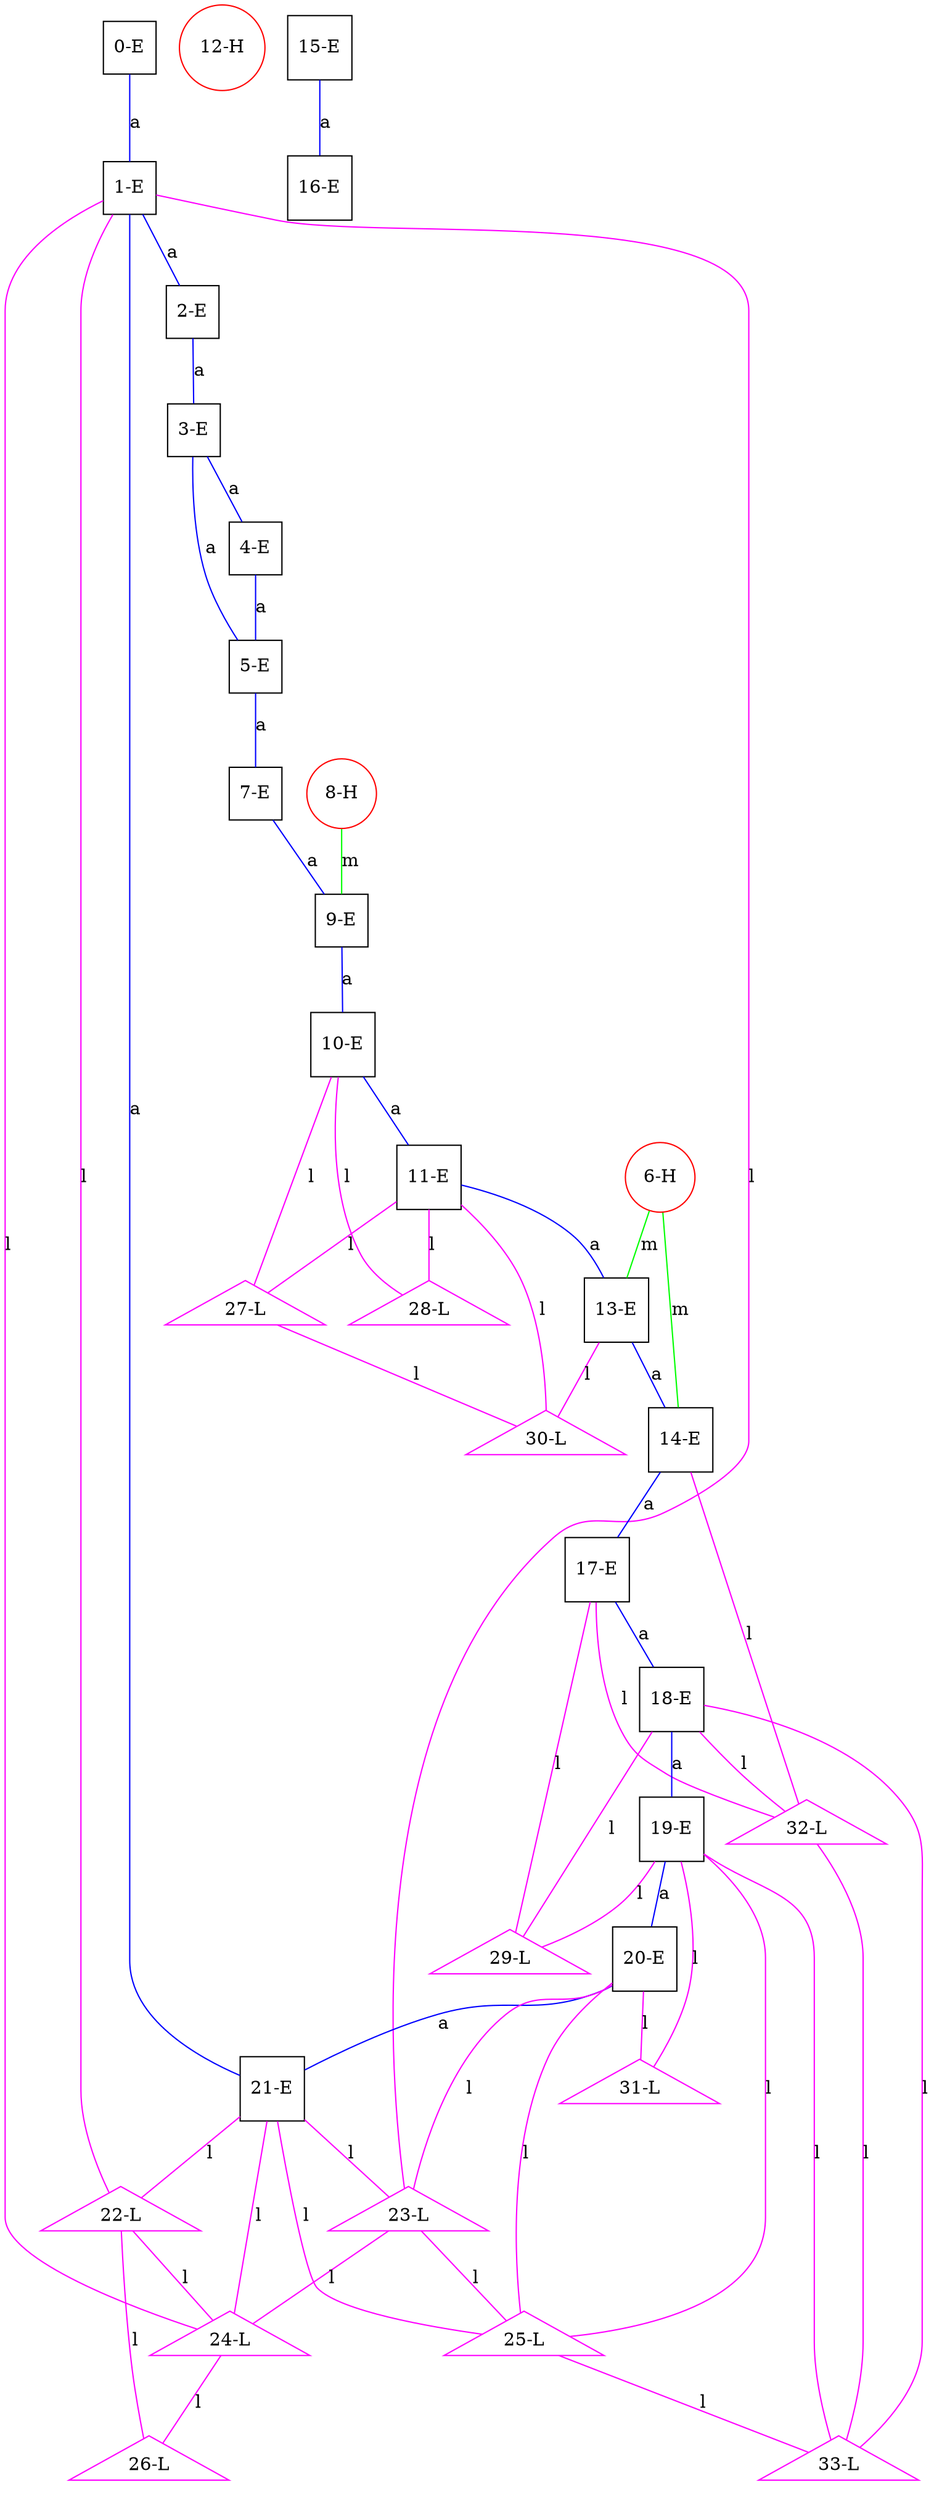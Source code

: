 graph ProteinGraph {
    0 [label="0-E" shape=square color=black];
    1 [label="1-E" shape=square color=black];
    2 [label="2-E" shape=square color=black];
    3 [label="3-E" shape=square color=black];
    4 [label="4-E" shape=square color=black];
    5 [label="5-E" shape=square color=black];
    6 [label="6-H" shape=circle color=red];
    7 [label="7-E" shape=square color=black];
    8 [label="8-H" shape=circle color=red];
    9 [label="9-E" shape=square color=black];
    10 [label="10-E" shape=square color=black];
    11 [label="11-E" shape=square color=black];
    12 [label="12-H" shape=circle color=red];
    13 [label="13-E" shape=square color=black];
    14 [label="14-E" shape=square color=black];
    15 [label="15-E" shape=square color=black];
    16 [label="16-E" shape=square color=black];
    17 [label="17-E" shape=square color=black];
    18 [label="18-E" shape=square color=black];
    19 [label="19-E" shape=square color=black];
    20 [label="20-E" shape=square color=black];
    21 [label="21-E" shape=square color=black];
    22 [label="22-L" shape=triangle color=magenta];
    23 [label="23-L" shape=triangle color=magenta];
    24 [label="24-L" shape=triangle color=magenta];
    25 [label="25-L" shape=triangle color=magenta];
    26 [label="26-L" shape=triangle color=magenta];
    27 [label="27-L" shape=triangle color=magenta];
    28 [label="28-L" shape=triangle color=magenta];
    29 [label="29-L" shape=triangle color=magenta];
    30 [label="30-L" shape=triangle color=magenta];
    31 [label="31-L" shape=triangle color=magenta];
    32 [label="32-L" shape=triangle color=magenta];
    33 [label="33-L" shape=triangle color=magenta];
    0 -- 1 [label="a" color=blue];
    1 -- 2 [label="a" color=blue];
    1 -- 21 [label="a" color=blue];
    1 -- 22 [label="l" color=magenta];
    1 -- 23 [label="l" color=magenta];
    1 -- 24 [label="l" color=magenta];
    2 -- 3 [label="a" color=blue];
    3 -- 4 [label="a" color=blue];
    3 -- 5 [label="a" color=blue];
    4 -- 5 [label="a" color=blue];
    5 -- 7 [label="a" color=blue];
    6 -- 13 [label="m" color=green];
    6 -- 14 [label="m" color=green];
    7 -- 9 [label="a" color=blue];
    8 -- 9 [label="m" color=green];
    9 -- 10 [label="a" color=blue];
    10 -- 11 [label="a" color=blue];
    10 -- 27 [label="l" color=magenta];
    10 -- 28 [label="l" color=magenta];
    11 -- 13 [label="a" color=blue];
    11 -- 27 [label="l" color=magenta];
    11 -- 28 [label="l" color=magenta];
    11 -- 30 [label="l" color=magenta];
    13 -- 14 [label="a" color=blue];
    13 -- 30 [label="l" color=magenta];
    14 -- 17 [label="a" color=blue];
    14 -- 32 [label="l" color=magenta];
    15 -- 16 [label="a" color=blue];
    17 -- 18 [label="a" color=blue];
    17 -- 29 [label="l" color=magenta];
    17 -- 32 [label="l" color=magenta];
    18 -- 19 [label="a" color=blue];
    18 -- 29 [label="l" color=magenta];
    18 -- 32 [label="l" color=magenta];
    18 -- 33 [label="l" color=magenta];
    19 -- 20 [label="a" color=blue];
    19 -- 25 [label="l" color=magenta];
    19 -- 29 [label="l" color=magenta];
    19 -- 31 [label="l" color=magenta];
    19 -- 33 [label="l" color=magenta];
    20 -- 21 [label="a" color=blue];
    20 -- 23 [label="l" color=magenta];
    20 -- 25 [label="l" color=magenta];
    20 -- 31 [label="l" color=magenta];
    21 -- 22 [label="l" color=magenta];
    21 -- 23 [label="l" color=magenta];
    21 -- 24 [label="l" color=magenta];
    21 -- 25 [label="l" color=magenta];
    22 -- 24 [label="l" color=magenta];
    22 -- 26 [label="l" color=magenta];
    23 -- 24 [label="l" color=magenta];
    23 -- 25 [label="l" color=magenta];
    24 -- 26 [label="l" color=magenta];
    25 -- 33 [label="l" color=magenta];
    27 -- 30 [label="l" color=magenta];
    32 -- 33 [label="l" color=magenta];
}
